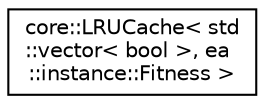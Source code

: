 digraph "Graphical Class Hierarchy"
{
 // LATEX_PDF_SIZE
  edge [fontname="Helvetica",fontsize="10",labelfontname="Helvetica",labelfontsize="10"];
  node [fontname="Helvetica",fontsize="10",shape=record];
  rankdir="LR";
  Node0 [label="core::LRUCache\< std\l::vector\< bool \>, ea\l::instance::Fitness \>",height=0.2,width=0.4,color="black", fillcolor="white", style="filled",URL="$classcore_1_1LRUCache.html",tooltip=" "];
}

